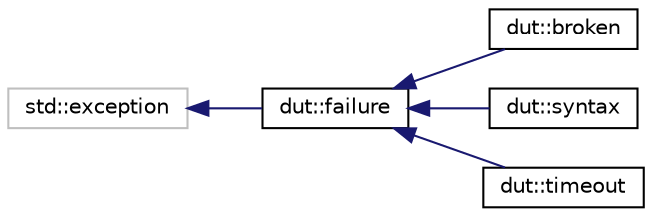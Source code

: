 digraph "Graphical Class Hierarchy"
{
 // LATEX_PDF_SIZE
  edge [fontname="Helvetica",fontsize="10",labelfontname="Helvetica",labelfontsize="10"];
  node [fontname="Helvetica",fontsize="10",shape=record];
  rankdir="LR";
  Node7 [label="std::exception",height=0.2,width=0.4,color="grey75", fillcolor="white", style="filled",tooltip=" "];
  Node7 -> Node0 [dir="back",color="midnightblue",fontsize="10",style="solid",fontname="Helvetica"];
  Node0 [label="dut::failure",height=0.2,width=0.4,color="black", fillcolor="white", style="filled",URL="$structdut_1_1failure.html",tooltip=" "];
  Node0 -> Node1 [dir="back",color="midnightblue",fontsize="10",style="solid",fontname="Helvetica"];
  Node1 [label="dut::broken",height=0.2,width=0.4,color="black", fillcolor="white", style="filled",URL="$structdut_1_1broken.html",tooltip=" "];
  Node0 -> Node2 [dir="back",color="midnightblue",fontsize="10",style="solid",fontname="Helvetica"];
  Node2 [label="dut::syntax",height=0.2,width=0.4,color="black", fillcolor="white", style="filled",URL="$structdut_1_1syntax.html",tooltip=" "];
  Node0 -> Node3 [dir="back",color="midnightblue",fontsize="10",style="solid",fontname="Helvetica"];
  Node3 [label="dut::timeout",height=0.2,width=0.4,color="black", fillcolor="white", style="filled",URL="$structdut_1_1timeout.html",tooltip=" "];
}

